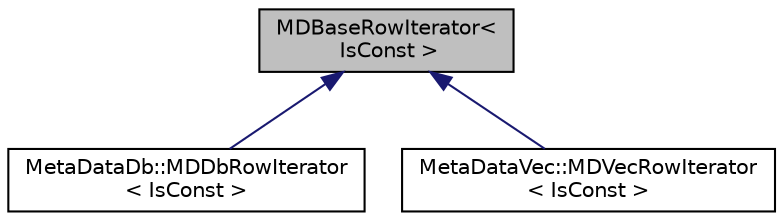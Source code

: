 digraph "MDBaseRowIterator&lt; IsConst &gt;"
{
  edge [fontname="Helvetica",fontsize="10",labelfontname="Helvetica",labelfontsize="10"];
  node [fontname="Helvetica",fontsize="10",shape=record];
  Node0 [label="MDBaseRowIterator\<\l IsConst \>",height=0.2,width=0.4,color="black", fillcolor="grey75", style="filled", fontcolor="black"];
  Node0 -> Node1 [dir="back",color="midnightblue",fontsize="10",style="solid",fontname="Helvetica"];
  Node1 [label="MetaDataDb::MDDbRowIterator\l\< IsConst \>",height=0.2,width=0.4,color="black", fillcolor="white", style="filled",URL="$structMetaDataDb_1_1MDDbRowIterator.html"];
  Node0 -> Node2 [dir="back",color="midnightblue",fontsize="10",style="solid",fontname="Helvetica"];
  Node2 [label="MetaDataVec::MDVecRowIterator\l\< IsConst \>",height=0.2,width=0.4,color="black", fillcolor="white", style="filled",URL="$structMetaDataVec_1_1MDVecRowIterator.html"];
}
